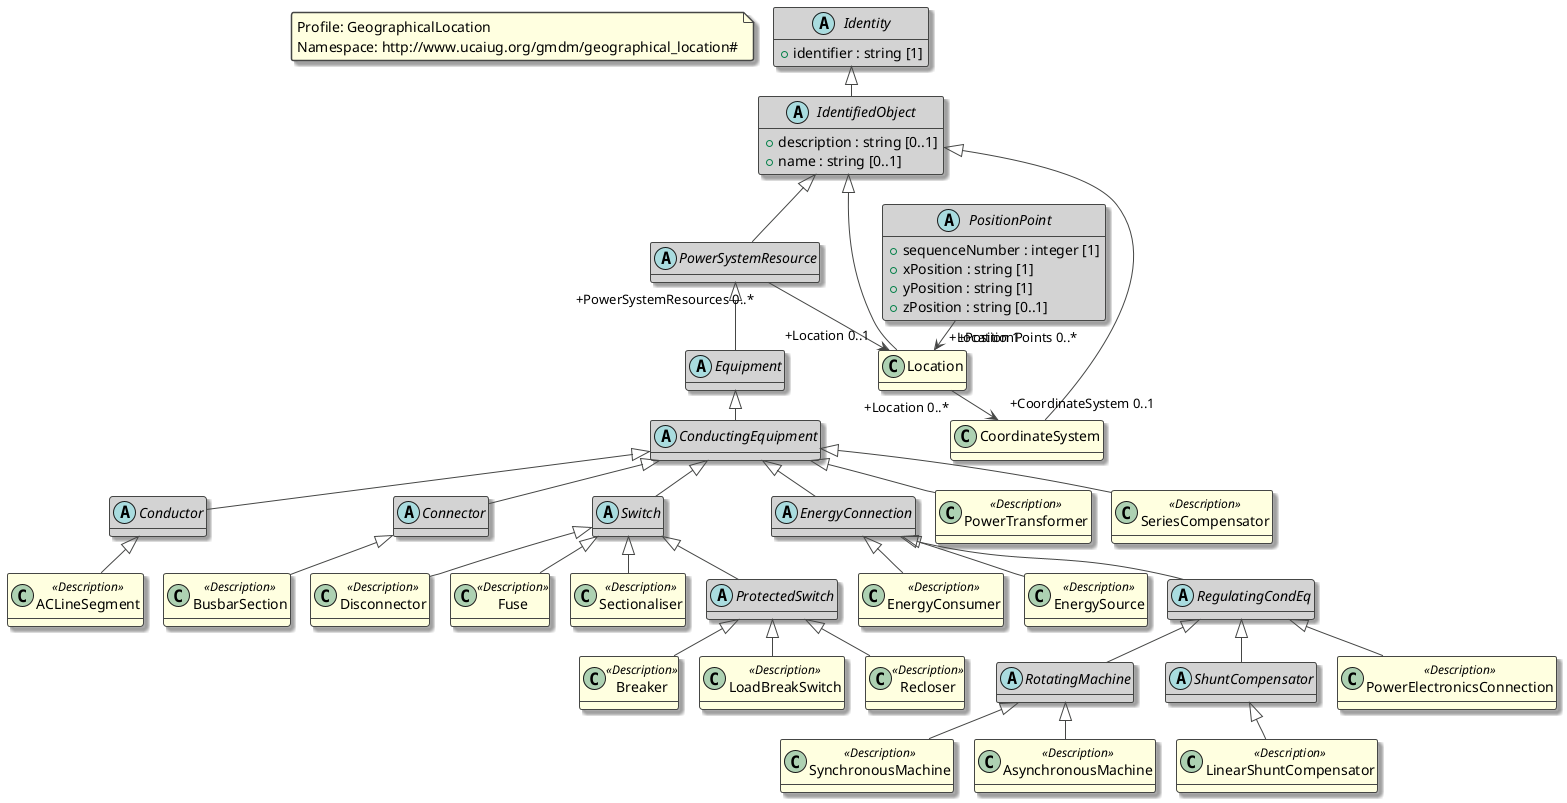 @startuml
top to bottom direction
hide empty methods

' Here we adjust the horizontal spacing for better spatial rendering (the PlantUML default is ~20)
skinparam nodesep 20
' Here we adjust the vertical spacing for better spatial rendering (the PlantUML default is ~30)
skinparam ranksep 30

skinparam BackgroundColor #FFFFFF
skinparam shadowing false
skinparam RoundCorner 5
skinparam BorderColor #454645
skinparam ArrowColor #454645
skinparam FontColor #000000

skinparam class {
  ' Concrete classes style definition
  BackgroundColor #FFFFE0
  FontColor #000000
  AttributeFontColor #000000
  StereotypeFontColor #000000
  HeaderFontColor #000000
  BorderColor #454645
  BorderThickness 1
  
  ' Abstract classes style definition
  BackgroundColor<<abstract>> #D3D3D3
  FontColor<<abstract>> #000000
  AttributeFontColor<<abstract>> #000000
  StereotypeFontColor<<abstract>> #000000
  HeaderFontColor<<abstract>> #000000
  BorderColor<<abstract>> #454645
  BorderThickness<<abstract>> 1
  
  ' Enumerations style definition
  BackgroundColor<<enumeration>> #90EE90
  FontColor<<enumeration>> #000000
  AttributeFontColor<<enumeration>> #000000
  StereotypeFontColor<<enumeration>> #000000
  HeaderFontColor <<enumeration>> #000000
  BorderColor<<enumeration>> #454645
  BorderThickness<<enumeration>> 1
  
  ' CIMDatatypes style definition
  BackgroundColor<<CIMDatatype>> #FFEBCD
  FontColor<<CIMDatatype>> #000000
  AttributeFontColor<<CIMDatatype>> #000000
  StereotypeFontColor<<CIMDatatype>> #000000
  HeaderFontColor<<CIMDatatype>> #000000
  BorderColor<<CIMDatatype>> #454645
  BorderThickness<<CIMDatatype>> 1
  
  ' Compound classes style definition
  BackgroundColor<<Compound>> #FFEBCD
  FontColor<<Compound>> #000000
  AttributeFontColor<<Compound>> #000000
  StereotypeFontColor<<Compound>> #000000
  HeaderFontColor<<Compound>> #000000
  BorderColor<<Compound>> #454645
  BorderThickness<<Compound>> 1
  
  ' Primitive classes style definition
  BackgroundColor<<Primitive>> #E6E6FF
  FontColor<<Primitive>> #000000
  AttributeFontColor<<Primitive>> #000000
  StereotypeFontColor<<Primitive>> #000000
  HeaderFontColor<<Primitive>> #000000
  BorderColor<<Primitive>> #454645
  BorderThickness<<Primitive>> 1
  
  ' Errors classes style definition
  BackgroundColor<<error>> #FFC0CB
  FontColor<<error>> #000000
  AttributeFontColor<<error>> #000000
  StereotypeFontColor<<error>> #000000
  HeaderFontColor<<error>> #000000
  BorderColor<<error>> #454645
  BorderThickness<<error>> 1
}
skinparam shadowing true

hide <<abstract>> stereotype
hide <<error>> stereotype


skinparam note {
  BorderColor #454645
  BorderThickness 1.5
  FontSize 14
  Font Bold
  FontColor #000000
}
' Add a note towards the upper left corner of the diagram
note as GeographicalLocationNote #lightyellow
   Profile: GeographicalLocation
   Namespace: http://www.ucaiug.org/gmdm/geographical_location#
end note

' ACLineSegment inherits from Conductor
class ACLineSegment <<Description>>  {
}

Conductor <|-- ACLineSegment

' AsynchronousMachine inherits from RotatingMachine
class AsynchronousMachine <<Description>>  {
}

RotatingMachine <|-- AsynchronousMachine

' Breaker inherits from ProtectedSwitch
class Breaker <<Description>>  {
}

ProtectedSwitch <|-- Breaker

' BusbarSection inherits from Connector
class BusbarSection <<Description>>  {
}

Connector <|-- BusbarSection

' ConductingEquipment inherits from Equipment
abstract class ConductingEquipment  <<abstract>> {
}

Equipment <|-- ConductingEquipment

' Conductor inherits from ConductingEquipment
abstract class Conductor  <<abstract>> {
}

ConductingEquipment <|-- Conductor

' Connector inherits from ConductingEquipment
abstract class Connector  <<abstract>> {
}

ConductingEquipment <|-- Connector

' CoordinateSystem inherits from IdentifiedObject
class CoordinateSystem   {
}

IdentifiedObject <|-- CoordinateSystem

' Disconnector inherits from Switch
class Disconnector <<Description>>  {
}

Switch <|-- Disconnector

' EnergyConnection inherits from ConductingEquipment
abstract class EnergyConnection  <<abstract>> {
}

ConductingEquipment <|-- EnergyConnection

' EnergyConsumer inherits from EnergyConnection
class EnergyConsumer <<Description>>  {
}

EnergyConnection <|-- EnergyConsumer

' EnergySource inherits from EnergyConnection
class EnergySource <<Description>>  {
}

EnergyConnection <|-- EnergySource

' Equipment inherits from PowerSystemResource
abstract class Equipment  <<abstract>> {
}

PowerSystemResource <|-- Equipment

' Fuse inherits from Switch
class Fuse <<Description>>  {
}

Switch <|-- Fuse

' IdentifiedObject inherits from Identity
abstract class IdentifiedObject  <<abstract>> {
   +description : string [0..1]
   +name : string [0..1]
}

Identity <|-- IdentifiedObject

' Identity
abstract class Identity  <<abstract>> {
   +identifier : string [1]
}


' LinearShuntCompensator inherits from ShuntCompensator
class LinearShuntCompensator <<Description>>  {
}

ShuntCompensator <|-- LinearShuntCompensator

' LoadBreakSwitch inherits from ProtectedSwitch
class LoadBreakSwitch <<Description>>  {
}

ProtectedSwitch <|-- LoadBreakSwitch

' Location inherits from IdentifiedObject
class Location   {
}

IdentifiedObject <|-- Location
Location "+Location 0..*" --> "+CoordinateSystem 0..1" CoordinateSystem

' PositionPoint
abstract class PositionPoint  <<abstract>> {
   +sequenceNumber : integer [1]
   +xPosition : string [1]
   +yPosition : string [1]
   +zPosition : string [0..1]
}

PositionPoint "+PositionPoints 0..*" --> "+Location 1" Location

' PowerElectronicsConnection inherits from RegulatingCondEq
class PowerElectronicsConnection <<Description>>  {
}

RegulatingCondEq <|-- PowerElectronicsConnection

' PowerSystemResource inherits from IdentifiedObject
abstract class PowerSystemResource  <<abstract>> {
}

IdentifiedObject <|-- PowerSystemResource
PowerSystemResource "+PowerSystemResources 0..*" --> "+Location 0..1" Location

' PowerTransformer inherits from ConductingEquipment
class PowerTransformer <<Description>>  {
}

ConductingEquipment <|-- PowerTransformer

' ProtectedSwitch inherits from Switch
abstract class ProtectedSwitch  <<abstract>> {
}

Switch <|-- ProtectedSwitch

' Recloser inherits from ProtectedSwitch
class Recloser <<Description>>  {
}

ProtectedSwitch <|-- Recloser

' RegulatingCondEq inherits from EnergyConnection
abstract class RegulatingCondEq  <<abstract>> {
}

EnergyConnection <|-- RegulatingCondEq

' RotatingMachine inherits from RegulatingCondEq
abstract class RotatingMachine  <<abstract>> {
}

RegulatingCondEq <|-- RotatingMachine

' Sectionaliser inherits from Switch
class Sectionaliser <<Description>>  {
}

Switch <|-- Sectionaliser

' SeriesCompensator inherits from ConductingEquipment
class SeriesCompensator <<Description>>  {
}

ConductingEquipment <|-- SeriesCompensator

' ShuntCompensator inherits from RegulatingCondEq
abstract class ShuntCompensator  <<abstract>> {
}

RegulatingCondEq <|-- ShuntCompensator

' Switch inherits from ConductingEquipment
abstract class Switch  <<abstract>> {
}

ConductingEquipment <|-- Switch

' SynchronousMachine inherits from RotatingMachine
class SynchronousMachine <<Description>>  {
}

RotatingMachine <|-- SynchronousMachine

@enduml
